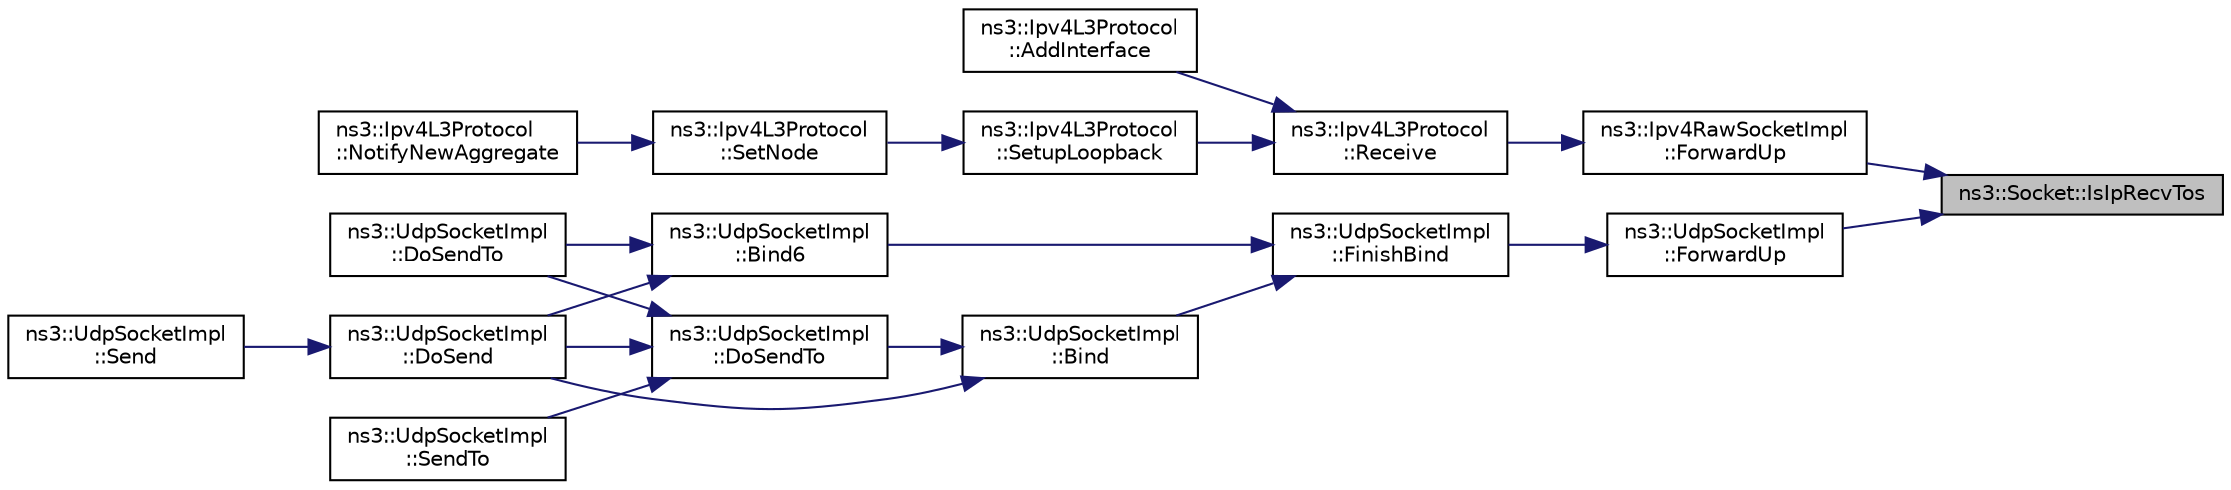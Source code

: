 digraph "ns3::Socket::IsIpRecvTos"
{
 // LATEX_PDF_SIZE
  edge [fontname="Helvetica",fontsize="10",labelfontname="Helvetica",labelfontsize="10"];
  node [fontname="Helvetica",fontsize="10",shape=record];
  rankdir="RL";
  Node1 [label="ns3::Socket::IsIpRecvTos",height=0.2,width=0.4,color="black", fillcolor="grey75", style="filled", fontcolor="black",tooltip="Ask if the socket is currently passing information about IP Type of Service up the stack."];
  Node1 -> Node2 [dir="back",color="midnightblue",fontsize="10",style="solid",fontname="Helvetica"];
  Node2 [label="ns3::Ipv4RawSocketImpl\l::ForwardUp",height=0.2,width=0.4,color="black", fillcolor="white", style="filled",URL="$classns3_1_1_ipv4_raw_socket_impl.html#ab4fc4f9979027503156102d42ec62e9b",tooltip="Forward up to receive method."];
  Node2 -> Node3 [dir="back",color="midnightblue",fontsize="10",style="solid",fontname="Helvetica"];
  Node3 [label="ns3::Ipv4L3Protocol\l::Receive",height=0.2,width=0.4,color="black", fillcolor="white", style="filled",URL="$classns3_1_1_ipv4_l3_protocol.html#a2f27fb0a3f698ffb34a654323b063c94",tooltip="Lower layer calls this method after calling L3Demux::Lookup The ARP subclass needs to know from which..."];
  Node3 -> Node4 [dir="back",color="midnightblue",fontsize="10",style="solid",fontname="Helvetica"];
  Node4 [label="ns3::Ipv4L3Protocol\l::AddInterface",height=0.2,width=0.4,color="black", fillcolor="white", style="filled",URL="$classns3_1_1_ipv4_l3_protocol.html#ac6855eb39254f74fa30e7f23a7b100db",tooltip=" "];
  Node3 -> Node5 [dir="back",color="midnightblue",fontsize="10",style="solid",fontname="Helvetica"];
  Node5 [label="ns3::Ipv4L3Protocol\l::SetupLoopback",height=0.2,width=0.4,color="black", fillcolor="white", style="filled",URL="$classns3_1_1_ipv4_l3_protocol.html#aa37b950d26063e4e7ee659e599c83bde",tooltip="Setup loopback interface."];
  Node5 -> Node6 [dir="back",color="midnightblue",fontsize="10",style="solid",fontname="Helvetica"];
  Node6 [label="ns3::Ipv4L3Protocol\l::SetNode",height=0.2,width=0.4,color="black", fillcolor="white", style="filled",URL="$classns3_1_1_ipv4_l3_protocol.html#a82ef37914ea8bab699575fea23586bc7",tooltip="Set node associated with this stack."];
  Node6 -> Node7 [dir="back",color="midnightblue",fontsize="10",style="solid",fontname="Helvetica"];
  Node7 [label="ns3::Ipv4L3Protocol\l::NotifyNewAggregate",height=0.2,width=0.4,color="black", fillcolor="white", style="filled",URL="$classns3_1_1_ipv4_l3_protocol.html#a41c7e4fc5a8dba55e9708df7cef9b9c7",tooltip="This function will notify other components connected to the node that a new stack member is now conne..."];
  Node1 -> Node8 [dir="back",color="midnightblue",fontsize="10",style="solid",fontname="Helvetica"];
  Node8 [label="ns3::UdpSocketImpl\l::ForwardUp",height=0.2,width=0.4,color="black", fillcolor="white", style="filled",URL="$classns3_1_1_udp_socket_impl.html#ac7ad1051f59ee35a9083a457bd6c5642",tooltip="Called by the L3 protocol when it received a packet to pass on to TCP."];
  Node8 -> Node9 [dir="back",color="midnightblue",fontsize="10",style="solid",fontname="Helvetica"];
  Node9 [label="ns3::UdpSocketImpl\l::FinishBind",height=0.2,width=0.4,color="black", fillcolor="white", style="filled",URL="$classns3_1_1_udp_socket_impl.html#ab176a2c5ea5e2ba0431a59cbc423c618",tooltip="Finish the binding process."];
  Node9 -> Node10 [dir="back",color="midnightblue",fontsize="10",style="solid",fontname="Helvetica"];
  Node10 [label="ns3::UdpSocketImpl\l::Bind",height=0.2,width=0.4,color="black", fillcolor="white", style="filled",URL="$classns3_1_1_udp_socket_impl.html#a02289f4c7fa69580c8426484fe3712c3",tooltip="Allocate a local IPv4 endpoint for this socket."];
  Node10 -> Node11 [dir="back",color="midnightblue",fontsize="10",style="solid",fontname="Helvetica"];
  Node11 [label="ns3::UdpSocketImpl\l::DoSend",height=0.2,width=0.4,color="black", fillcolor="white", style="filled",URL="$classns3_1_1_udp_socket_impl.html#aeb7a2f7998edd56c9079ac6a3518cd89",tooltip="Send a packet."];
  Node11 -> Node12 [dir="back",color="midnightblue",fontsize="10",style="solid",fontname="Helvetica"];
  Node12 [label="ns3::UdpSocketImpl\l::Send",height=0.2,width=0.4,color="black", fillcolor="white", style="filled",URL="$classns3_1_1_udp_socket_impl.html#ac8e23c2e48d59b943ad5beda3c9b9cce",tooltip="Send data (or dummy data) to the remote host."];
  Node10 -> Node13 [dir="back",color="midnightblue",fontsize="10",style="solid",fontname="Helvetica"];
  Node13 [label="ns3::UdpSocketImpl\l::DoSendTo",height=0.2,width=0.4,color="black", fillcolor="white", style="filled",URL="$classns3_1_1_udp_socket_impl.html#a18b22c398f6e9a7806f92b6a3ca7b3e8",tooltip="Send a packet to a specific destination and port (IPv4)"];
  Node13 -> Node11 [dir="back",color="midnightblue",fontsize="10",style="solid",fontname="Helvetica"];
  Node13 -> Node14 [dir="back",color="midnightblue",fontsize="10",style="solid",fontname="Helvetica"];
  Node14 [label="ns3::UdpSocketImpl\l::DoSendTo",height=0.2,width=0.4,color="black", fillcolor="white", style="filled",URL="$classns3_1_1_udp_socket_impl.html#a4c3672c1127cbe31678d8d18751d3f4c",tooltip="Send a packet to a specific destination and port (IPv6)"];
  Node13 -> Node15 [dir="back",color="midnightblue",fontsize="10",style="solid",fontname="Helvetica"];
  Node15 [label="ns3::UdpSocketImpl\l::SendTo",height=0.2,width=0.4,color="black", fillcolor="white", style="filled",URL="$classns3_1_1_udp_socket_impl.html#a8157d2ad72321be1047493ebf97e55f5",tooltip="Send data to a specified peer."];
  Node9 -> Node16 [dir="back",color="midnightblue",fontsize="10",style="solid",fontname="Helvetica"];
  Node16 [label="ns3::UdpSocketImpl\l::Bind6",height=0.2,width=0.4,color="black", fillcolor="white", style="filled",URL="$classns3_1_1_udp_socket_impl.html#a32b33c7a08d81248b1579882cebadcb6",tooltip="Allocate a local IPv6 endpoint for this socket."];
  Node16 -> Node11 [dir="back",color="midnightblue",fontsize="10",style="solid",fontname="Helvetica"];
  Node16 -> Node14 [dir="back",color="midnightblue",fontsize="10",style="solid",fontname="Helvetica"];
}
